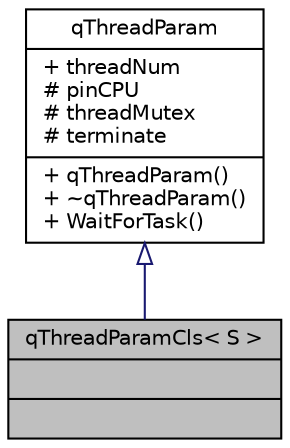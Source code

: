 digraph "qThreadParamCls&lt; S &gt;"
{
 // INTERACTIVE_SVG=YES
  bgcolor="transparent";
  edge [fontname="Helvetica",fontsize="10",labelfontname="Helvetica",labelfontsize="10"];
  node [fontname="Helvetica",fontsize="10",shape=record];
  Node1 [label="{qThreadParamCls\< S \>\n||}",height=0.2,width=0.4,color="black", fillcolor="grey75", style="filled", fontcolor="black"];
  Node2 -> Node1 [dir="back",color="midnightblue",fontsize="10",style="solid",arrowtail="onormal",fontname="Helvetica"];
  Node2 [label="{qThreadParam\n|+ threadNum\l# pinCPU\l# threadMutex\l# terminate\l|+ qThreadParam()\l+ ~qThreadParam()\l+ WaitForTask()\l}",height=0.2,width=0.4,color="black",URL="$d7/d44/classqThreadParam.html"];
}
